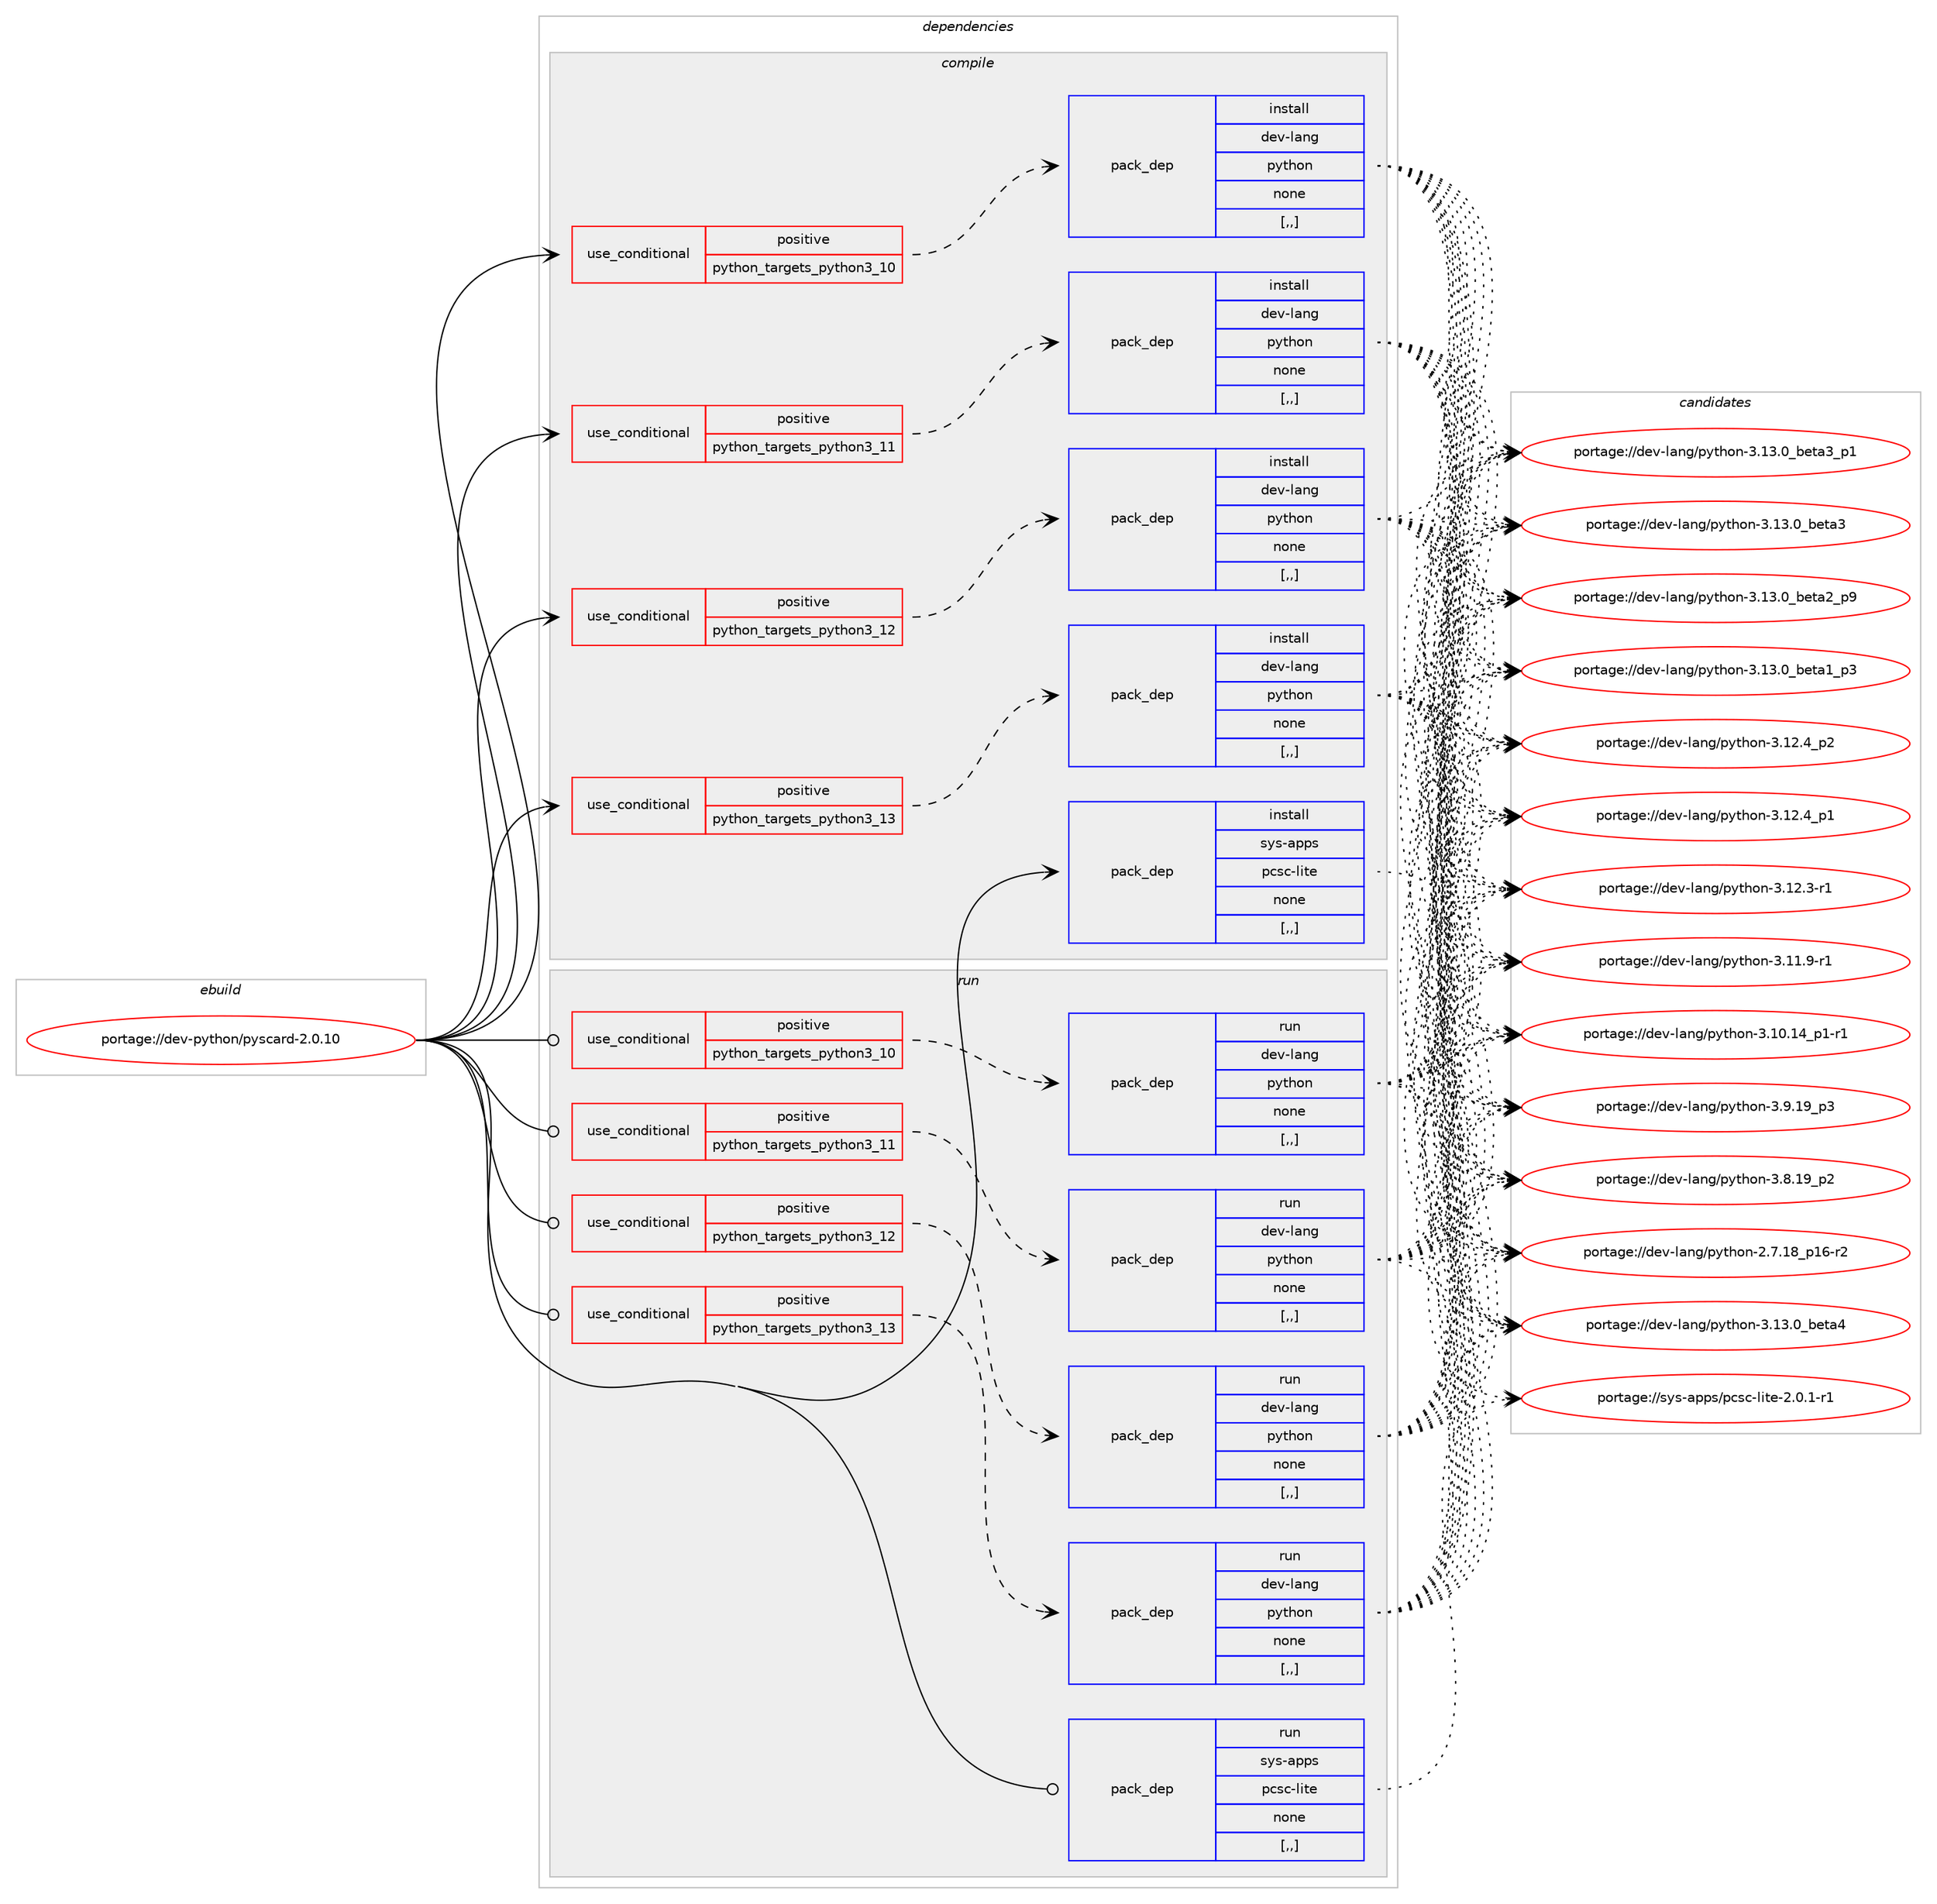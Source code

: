 digraph prolog {

# *************
# Graph options
# *************

newrank=true;
concentrate=true;
compound=true;
graph [rankdir=LR,fontname=Helvetica,fontsize=10,ranksep=1.5];#, ranksep=2.5, nodesep=0.2];
edge  [arrowhead=vee];
node  [fontname=Helvetica,fontsize=10];

# **********
# The ebuild
# **********

subgraph cluster_leftcol {
color=gray;
label=<<i>ebuild</i>>;
id [label="portage://dev-python/pyscard-2.0.10", color=red, width=4, href="../dev-python/pyscard-2.0.10.svg"];
}

# ****************
# The dependencies
# ****************

subgraph cluster_midcol {
color=gray;
label=<<i>dependencies</i>>;
subgraph cluster_compile {
fillcolor="#eeeeee";
style=filled;
label=<<i>compile</i>>;
subgraph cond37589 {
dependency158373 [label=<<TABLE BORDER="0" CELLBORDER="1" CELLSPACING="0" CELLPADDING="4"><TR><TD ROWSPAN="3" CELLPADDING="10">use_conditional</TD></TR><TR><TD>positive</TD></TR><TR><TD>python_targets_python3_10</TD></TR></TABLE>>, shape=none, color=red];
subgraph pack119520 {
dependency158374 [label=<<TABLE BORDER="0" CELLBORDER="1" CELLSPACING="0" CELLPADDING="4" WIDTH="220"><TR><TD ROWSPAN="6" CELLPADDING="30">pack_dep</TD></TR><TR><TD WIDTH="110">install</TD></TR><TR><TD>dev-lang</TD></TR><TR><TD>python</TD></TR><TR><TD>none</TD></TR><TR><TD>[,,]</TD></TR></TABLE>>, shape=none, color=blue];
}
dependency158373:e -> dependency158374:w [weight=20,style="dashed",arrowhead="vee"];
}
id:e -> dependency158373:w [weight=20,style="solid",arrowhead="vee"];
subgraph cond37590 {
dependency158375 [label=<<TABLE BORDER="0" CELLBORDER="1" CELLSPACING="0" CELLPADDING="4"><TR><TD ROWSPAN="3" CELLPADDING="10">use_conditional</TD></TR><TR><TD>positive</TD></TR><TR><TD>python_targets_python3_11</TD></TR></TABLE>>, shape=none, color=red];
subgraph pack119521 {
dependency158376 [label=<<TABLE BORDER="0" CELLBORDER="1" CELLSPACING="0" CELLPADDING="4" WIDTH="220"><TR><TD ROWSPAN="6" CELLPADDING="30">pack_dep</TD></TR><TR><TD WIDTH="110">install</TD></TR><TR><TD>dev-lang</TD></TR><TR><TD>python</TD></TR><TR><TD>none</TD></TR><TR><TD>[,,]</TD></TR></TABLE>>, shape=none, color=blue];
}
dependency158375:e -> dependency158376:w [weight=20,style="dashed",arrowhead="vee"];
}
id:e -> dependency158375:w [weight=20,style="solid",arrowhead="vee"];
subgraph cond37591 {
dependency158377 [label=<<TABLE BORDER="0" CELLBORDER="1" CELLSPACING="0" CELLPADDING="4"><TR><TD ROWSPAN="3" CELLPADDING="10">use_conditional</TD></TR><TR><TD>positive</TD></TR><TR><TD>python_targets_python3_12</TD></TR></TABLE>>, shape=none, color=red];
subgraph pack119522 {
dependency158378 [label=<<TABLE BORDER="0" CELLBORDER="1" CELLSPACING="0" CELLPADDING="4" WIDTH="220"><TR><TD ROWSPAN="6" CELLPADDING="30">pack_dep</TD></TR><TR><TD WIDTH="110">install</TD></TR><TR><TD>dev-lang</TD></TR><TR><TD>python</TD></TR><TR><TD>none</TD></TR><TR><TD>[,,]</TD></TR></TABLE>>, shape=none, color=blue];
}
dependency158377:e -> dependency158378:w [weight=20,style="dashed",arrowhead="vee"];
}
id:e -> dependency158377:w [weight=20,style="solid",arrowhead="vee"];
subgraph cond37592 {
dependency158379 [label=<<TABLE BORDER="0" CELLBORDER="1" CELLSPACING="0" CELLPADDING="4"><TR><TD ROWSPAN="3" CELLPADDING="10">use_conditional</TD></TR><TR><TD>positive</TD></TR><TR><TD>python_targets_python3_13</TD></TR></TABLE>>, shape=none, color=red];
subgraph pack119523 {
dependency158380 [label=<<TABLE BORDER="0" CELLBORDER="1" CELLSPACING="0" CELLPADDING="4" WIDTH="220"><TR><TD ROWSPAN="6" CELLPADDING="30">pack_dep</TD></TR><TR><TD WIDTH="110">install</TD></TR><TR><TD>dev-lang</TD></TR><TR><TD>python</TD></TR><TR><TD>none</TD></TR><TR><TD>[,,]</TD></TR></TABLE>>, shape=none, color=blue];
}
dependency158379:e -> dependency158380:w [weight=20,style="dashed",arrowhead="vee"];
}
id:e -> dependency158379:w [weight=20,style="solid",arrowhead="vee"];
subgraph pack119524 {
dependency158381 [label=<<TABLE BORDER="0" CELLBORDER="1" CELLSPACING="0" CELLPADDING="4" WIDTH="220"><TR><TD ROWSPAN="6" CELLPADDING="30">pack_dep</TD></TR><TR><TD WIDTH="110">install</TD></TR><TR><TD>sys-apps</TD></TR><TR><TD>pcsc-lite</TD></TR><TR><TD>none</TD></TR><TR><TD>[,,]</TD></TR></TABLE>>, shape=none, color=blue];
}
id:e -> dependency158381:w [weight=20,style="solid",arrowhead="vee"];
}
subgraph cluster_compileandrun {
fillcolor="#eeeeee";
style=filled;
label=<<i>compile and run</i>>;
}
subgraph cluster_run {
fillcolor="#eeeeee";
style=filled;
label=<<i>run</i>>;
subgraph cond37593 {
dependency158382 [label=<<TABLE BORDER="0" CELLBORDER="1" CELLSPACING="0" CELLPADDING="4"><TR><TD ROWSPAN="3" CELLPADDING="10">use_conditional</TD></TR><TR><TD>positive</TD></TR><TR><TD>python_targets_python3_10</TD></TR></TABLE>>, shape=none, color=red];
subgraph pack119525 {
dependency158383 [label=<<TABLE BORDER="0" CELLBORDER="1" CELLSPACING="0" CELLPADDING="4" WIDTH="220"><TR><TD ROWSPAN="6" CELLPADDING="30">pack_dep</TD></TR><TR><TD WIDTH="110">run</TD></TR><TR><TD>dev-lang</TD></TR><TR><TD>python</TD></TR><TR><TD>none</TD></TR><TR><TD>[,,]</TD></TR></TABLE>>, shape=none, color=blue];
}
dependency158382:e -> dependency158383:w [weight=20,style="dashed",arrowhead="vee"];
}
id:e -> dependency158382:w [weight=20,style="solid",arrowhead="odot"];
subgraph cond37594 {
dependency158384 [label=<<TABLE BORDER="0" CELLBORDER="1" CELLSPACING="0" CELLPADDING="4"><TR><TD ROWSPAN="3" CELLPADDING="10">use_conditional</TD></TR><TR><TD>positive</TD></TR><TR><TD>python_targets_python3_11</TD></TR></TABLE>>, shape=none, color=red];
subgraph pack119526 {
dependency158385 [label=<<TABLE BORDER="0" CELLBORDER="1" CELLSPACING="0" CELLPADDING="4" WIDTH="220"><TR><TD ROWSPAN="6" CELLPADDING="30">pack_dep</TD></TR><TR><TD WIDTH="110">run</TD></TR><TR><TD>dev-lang</TD></TR><TR><TD>python</TD></TR><TR><TD>none</TD></TR><TR><TD>[,,]</TD></TR></TABLE>>, shape=none, color=blue];
}
dependency158384:e -> dependency158385:w [weight=20,style="dashed",arrowhead="vee"];
}
id:e -> dependency158384:w [weight=20,style="solid",arrowhead="odot"];
subgraph cond37595 {
dependency158386 [label=<<TABLE BORDER="0" CELLBORDER="1" CELLSPACING="0" CELLPADDING="4"><TR><TD ROWSPAN="3" CELLPADDING="10">use_conditional</TD></TR><TR><TD>positive</TD></TR><TR><TD>python_targets_python3_12</TD></TR></TABLE>>, shape=none, color=red];
subgraph pack119527 {
dependency158387 [label=<<TABLE BORDER="0" CELLBORDER="1" CELLSPACING="0" CELLPADDING="4" WIDTH="220"><TR><TD ROWSPAN="6" CELLPADDING="30">pack_dep</TD></TR><TR><TD WIDTH="110">run</TD></TR><TR><TD>dev-lang</TD></TR><TR><TD>python</TD></TR><TR><TD>none</TD></TR><TR><TD>[,,]</TD></TR></TABLE>>, shape=none, color=blue];
}
dependency158386:e -> dependency158387:w [weight=20,style="dashed",arrowhead="vee"];
}
id:e -> dependency158386:w [weight=20,style="solid",arrowhead="odot"];
subgraph cond37596 {
dependency158388 [label=<<TABLE BORDER="0" CELLBORDER="1" CELLSPACING="0" CELLPADDING="4"><TR><TD ROWSPAN="3" CELLPADDING="10">use_conditional</TD></TR><TR><TD>positive</TD></TR><TR><TD>python_targets_python3_13</TD></TR></TABLE>>, shape=none, color=red];
subgraph pack119528 {
dependency158389 [label=<<TABLE BORDER="0" CELLBORDER="1" CELLSPACING="0" CELLPADDING="4" WIDTH="220"><TR><TD ROWSPAN="6" CELLPADDING="30">pack_dep</TD></TR><TR><TD WIDTH="110">run</TD></TR><TR><TD>dev-lang</TD></TR><TR><TD>python</TD></TR><TR><TD>none</TD></TR><TR><TD>[,,]</TD></TR></TABLE>>, shape=none, color=blue];
}
dependency158388:e -> dependency158389:w [weight=20,style="dashed",arrowhead="vee"];
}
id:e -> dependency158388:w [weight=20,style="solid",arrowhead="odot"];
subgraph pack119529 {
dependency158390 [label=<<TABLE BORDER="0" CELLBORDER="1" CELLSPACING="0" CELLPADDING="4" WIDTH="220"><TR><TD ROWSPAN="6" CELLPADDING="30">pack_dep</TD></TR><TR><TD WIDTH="110">run</TD></TR><TR><TD>sys-apps</TD></TR><TR><TD>pcsc-lite</TD></TR><TR><TD>none</TD></TR><TR><TD>[,,]</TD></TR></TABLE>>, shape=none, color=blue];
}
id:e -> dependency158390:w [weight=20,style="solid",arrowhead="odot"];
}
}

# **************
# The candidates
# **************

subgraph cluster_choices {
rank=same;
color=gray;
label=<<i>candidates</i>>;

subgraph choice119520 {
color=black;
nodesep=1;
choice1001011184510897110103471121211161041111104551464951464895981011169752 [label="portage://dev-lang/python-3.13.0_beta4", color=red, width=4,href="../dev-lang/python-3.13.0_beta4.svg"];
choice10010111845108971101034711212111610411111045514649514648959810111697519511249 [label="portage://dev-lang/python-3.13.0_beta3_p1", color=red, width=4,href="../dev-lang/python-3.13.0_beta3_p1.svg"];
choice1001011184510897110103471121211161041111104551464951464895981011169751 [label="portage://dev-lang/python-3.13.0_beta3", color=red, width=4,href="../dev-lang/python-3.13.0_beta3.svg"];
choice10010111845108971101034711212111610411111045514649514648959810111697509511257 [label="portage://dev-lang/python-3.13.0_beta2_p9", color=red, width=4,href="../dev-lang/python-3.13.0_beta2_p9.svg"];
choice10010111845108971101034711212111610411111045514649514648959810111697499511251 [label="portage://dev-lang/python-3.13.0_beta1_p3", color=red, width=4,href="../dev-lang/python-3.13.0_beta1_p3.svg"];
choice100101118451089711010347112121116104111110455146495046529511250 [label="portage://dev-lang/python-3.12.4_p2", color=red, width=4,href="../dev-lang/python-3.12.4_p2.svg"];
choice100101118451089711010347112121116104111110455146495046529511249 [label="portage://dev-lang/python-3.12.4_p1", color=red, width=4,href="../dev-lang/python-3.12.4_p1.svg"];
choice100101118451089711010347112121116104111110455146495046514511449 [label="portage://dev-lang/python-3.12.3-r1", color=red, width=4,href="../dev-lang/python-3.12.3-r1.svg"];
choice100101118451089711010347112121116104111110455146494946574511449 [label="portage://dev-lang/python-3.11.9-r1", color=red, width=4,href="../dev-lang/python-3.11.9-r1.svg"];
choice100101118451089711010347112121116104111110455146494846495295112494511449 [label="portage://dev-lang/python-3.10.14_p1-r1", color=red, width=4,href="../dev-lang/python-3.10.14_p1-r1.svg"];
choice100101118451089711010347112121116104111110455146574649579511251 [label="portage://dev-lang/python-3.9.19_p3", color=red, width=4,href="../dev-lang/python-3.9.19_p3.svg"];
choice100101118451089711010347112121116104111110455146564649579511250 [label="portage://dev-lang/python-3.8.19_p2", color=red, width=4,href="../dev-lang/python-3.8.19_p2.svg"];
choice100101118451089711010347112121116104111110455046554649569511249544511450 [label="portage://dev-lang/python-2.7.18_p16-r2", color=red, width=4,href="../dev-lang/python-2.7.18_p16-r2.svg"];
dependency158374:e -> choice1001011184510897110103471121211161041111104551464951464895981011169752:w [style=dotted,weight="100"];
dependency158374:e -> choice10010111845108971101034711212111610411111045514649514648959810111697519511249:w [style=dotted,weight="100"];
dependency158374:e -> choice1001011184510897110103471121211161041111104551464951464895981011169751:w [style=dotted,weight="100"];
dependency158374:e -> choice10010111845108971101034711212111610411111045514649514648959810111697509511257:w [style=dotted,weight="100"];
dependency158374:e -> choice10010111845108971101034711212111610411111045514649514648959810111697499511251:w [style=dotted,weight="100"];
dependency158374:e -> choice100101118451089711010347112121116104111110455146495046529511250:w [style=dotted,weight="100"];
dependency158374:e -> choice100101118451089711010347112121116104111110455146495046529511249:w [style=dotted,weight="100"];
dependency158374:e -> choice100101118451089711010347112121116104111110455146495046514511449:w [style=dotted,weight="100"];
dependency158374:e -> choice100101118451089711010347112121116104111110455146494946574511449:w [style=dotted,weight="100"];
dependency158374:e -> choice100101118451089711010347112121116104111110455146494846495295112494511449:w [style=dotted,weight="100"];
dependency158374:e -> choice100101118451089711010347112121116104111110455146574649579511251:w [style=dotted,weight="100"];
dependency158374:e -> choice100101118451089711010347112121116104111110455146564649579511250:w [style=dotted,weight="100"];
dependency158374:e -> choice100101118451089711010347112121116104111110455046554649569511249544511450:w [style=dotted,weight="100"];
}
subgraph choice119521 {
color=black;
nodesep=1;
choice1001011184510897110103471121211161041111104551464951464895981011169752 [label="portage://dev-lang/python-3.13.0_beta4", color=red, width=4,href="../dev-lang/python-3.13.0_beta4.svg"];
choice10010111845108971101034711212111610411111045514649514648959810111697519511249 [label="portage://dev-lang/python-3.13.0_beta3_p1", color=red, width=4,href="../dev-lang/python-3.13.0_beta3_p1.svg"];
choice1001011184510897110103471121211161041111104551464951464895981011169751 [label="portage://dev-lang/python-3.13.0_beta3", color=red, width=4,href="../dev-lang/python-3.13.0_beta3.svg"];
choice10010111845108971101034711212111610411111045514649514648959810111697509511257 [label="portage://dev-lang/python-3.13.0_beta2_p9", color=red, width=4,href="../dev-lang/python-3.13.0_beta2_p9.svg"];
choice10010111845108971101034711212111610411111045514649514648959810111697499511251 [label="portage://dev-lang/python-3.13.0_beta1_p3", color=red, width=4,href="../dev-lang/python-3.13.0_beta1_p3.svg"];
choice100101118451089711010347112121116104111110455146495046529511250 [label="portage://dev-lang/python-3.12.4_p2", color=red, width=4,href="../dev-lang/python-3.12.4_p2.svg"];
choice100101118451089711010347112121116104111110455146495046529511249 [label="portage://dev-lang/python-3.12.4_p1", color=red, width=4,href="../dev-lang/python-3.12.4_p1.svg"];
choice100101118451089711010347112121116104111110455146495046514511449 [label="portage://dev-lang/python-3.12.3-r1", color=red, width=4,href="../dev-lang/python-3.12.3-r1.svg"];
choice100101118451089711010347112121116104111110455146494946574511449 [label="portage://dev-lang/python-3.11.9-r1", color=red, width=4,href="../dev-lang/python-3.11.9-r1.svg"];
choice100101118451089711010347112121116104111110455146494846495295112494511449 [label="portage://dev-lang/python-3.10.14_p1-r1", color=red, width=4,href="../dev-lang/python-3.10.14_p1-r1.svg"];
choice100101118451089711010347112121116104111110455146574649579511251 [label="portage://dev-lang/python-3.9.19_p3", color=red, width=4,href="../dev-lang/python-3.9.19_p3.svg"];
choice100101118451089711010347112121116104111110455146564649579511250 [label="portage://dev-lang/python-3.8.19_p2", color=red, width=4,href="../dev-lang/python-3.8.19_p2.svg"];
choice100101118451089711010347112121116104111110455046554649569511249544511450 [label="portage://dev-lang/python-2.7.18_p16-r2", color=red, width=4,href="../dev-lang/python-2.7.18_p16-r2.svg"];
dependency158376:e -> choice1001011184510897110103471121211161041111104551464951464895981011169752:w [style=dotted,weight="100"];
dependency158376:e -> choice10010111845108971101034711212111610411111045514649514648959810111697519511249:w [style=dotted,weight="100"];
dependency158376:e -> choice1001011184510897110103471121211161041111104551464951464895981011169751:w [style=dotted,weight="100"];
dependency158376:e -> choice10010111845108971101034711212111610411111045514649514648959810111697509511257:w [style=dotted,weight="100"];
dependency158376:e -> choice10010111845108971101034711212111610411111045514649514648959810111697499511251:w [style=dotted,weight="100"];
dependency158376:e -> choice100101118451089711010347112121116104111110455146495046529511250:w [style=dotted,weight="100"];
dependency158376:e -> choice100101118451089711010347112121116104111110455146495046529511249:w [style=dotted,weight="100"];
dependency158376:e -> choice100101118451089711010347112121116104111110455146495046514511449:w [style=dotted,weight="100"];
dependency158376:e -> choice100101118451089711010347112121116104111110455146494946574511449:w [style=dotted,weight="100"];
dependency158376:e -> choice100101118451089711010347112121116104111110455146494846495295112494511449:w [style=dotted,weight="100"];
dependency158376:e -> choice100101118451089711010347112121116104111110455146574649579511251:w [style=dotted,weight="100"];
dependency158376:e -> choice100101118451089711010347112121116104111110455146564649579511250:w [style=dotted,weight="100"];
dependency158376:e -> choice100101118451089711010347112121116104111110455046554649569511249544511450:w [style=dotted,weight="100"];
}
subgraph choice119522 {
color=black;
nodesep=1;
choice1001011184510897110103471121211161041111104551464951464895981011169752 [label="portage://dev-lang/python-3.13.0_beta4", color=red, width=4,href="../dev-lang/python-3.13.0_beta4.svg"];
choice10010111845108971101034711212111610411111045514649514648959810111697519511249 [label="portage://dev-lang/python-3.13.0_beta3_p1", color=red, width=4,href="../dev-lang/python-3.13.0_beta3_p1.svg"];
choice1001011184510897110103471121211161041111104551464951464895981011169751 [label="portage://dev-lang/python-3.13.0_beta3", color=red, width=4,href="../dev-lang/python-3.13.0_beta3.svg"];
choice10010111845108971101034711212111610411111045514649514648959810111697509511257 [label="portage://dev-lang/python-3.13.0_beta2_p9", color=red, width=4,href="../dev-lang/python-3.13.0_beta2_p9.svg"];
choice10010111845108971101034711212111610411111045514649514648959810111697499511251 [label="portage://dev-lang/python-3.13.0_beta1_p3", color=red, width=4,href="../dev-lang/python-3.13.0_beta1_p3.svg"];
choice100101118451089711010347112121116104111110455146495046529511250 [label="portage://dev-lang/python-3.12.4_p2", color=red, width=4,href="../dev-lang/python-3.12.4_p2.svg"];
choice100101118451089711010347112121116104111110455146495046529511249 [label="portage://dev-lang/python-3.12.4_p1", color=red, width=4,href="../dev-lang/python-3.12.4_p1.svg"];
choice100101118451089711010347112121116104111110455146495046514511449 [label="portage://dev-lang/python-3.12.3-r1", color=red, width=4,href="../dev-lang/python-3.12.3-r1.svg"];
choice100101118451089711010347112121116104111110455146494946574511449 [label="portage://dev-lang/python-3.11.9-r1", color=red, width=4,href="../dev-lang/python-3.11.9-r1.svg"];
choice100101118451089711010347112121116104111110455146494846495295112494511449 [label="portage://dev-lang/python-3.10.14_p1-r1", color=red, width=4,href="../dev-lang/python-3.10.14_p1-r1.svg"];
choice100101118451089711010347112121116104111110455146574649579511251 [label="portage://dev-lang/python-3.9.19_p3", color=red, width=4,href="../dev-lang/python-3.9.19_p3.svg"];
choice100101118451089711010347112121116104111110455146564649579511250 [label="portage://dev-lang/python-3.8.19_p2", color=red, width=4,href="../dev-lang/python-3.8.19_p2.svg"];
choice100101118451089711010347112121116104111110455046554649569511249544511450 [label="portage://dev-lang/python-2.7.18_p16-r2", color=red, width=4,href="../dev-lang/python-2.7.18_p16-r2.svg"];
dependency158378:e -> choice1001011184510897110103471121211161041111104551464951464895981011169752:w [style=dotted,weight="100"];
dependency158378:e -> choice10010111845108971101034711212111610411111045514649514648959810111697519511249:w [style=dotted,weight="100"];
dependency158378:e -> choice1001011184510897110103471121211161041111104551464951464895981011169751:w [style=dotted,weight="100"];
dependency158378:e -> choice10010111845108971101034711212111610411111045514649514648959810111697509511257:w [style=dotted,weight="100"];
dependency158378:e -> choice10010111845108971101034711212111610411111045514649514648959810111697499511251:w [style=dotted,weight="100"];
dependency158378:e -> choice100101118451089711010347112121116104111110455146495046529511250:w [style=dotted,weight="100"];
dependency158378:e -> choice100101118451089711010347112121116104111110455146495046529511249:w [style=dotted,weight="100"];
dependency158378:e -> choice100101118451089711010347112121116104111110455146495046514511449:w [style=dotted,weight="100"];
dependency158378:e -> choice100101118451089711010347112121116104111110455146494946574511449:w [style=dotted,weight="100"];
dependency158378:e -> choice100101118451089711010347112121116104111110455146494846495295112494511449:w [style=dotted,weight="100"];
dependency158378:e -> choice100101118451089711010347112121116104111110455146574649579511251:w [style=dotted,weight="100"];
dependency158378:e -> choice100101118451089711010347112121116104111110455146564649579511250:w [style=dotted,weight="100"];
dependency158378:e -> choice100101118451089711010347112121116104111110455046554649569511249544511450:w [style=dotted,weight="100"];
}
subgraph choice119523 {
color=black;
nodesep=1;
choice1001011184510897110103471121211161041111104551464951464895981011169752 [label="portage://dev-lang/python-3.13.0_beta4", color=red, width=4,href="../dev-lang/python-3.13.0_beta4.svg"];
choice10010111845108971101034711212111610411111045514649514648959810111697519511249 [label="portage://dev-lang/python-3.13.0_beta3_p1", color=red, width=4,href="../dev-lang/python-3.13.0_beta3_p1.svg"];
choice1001011184510897110103471121211161041111104551464951464895981011169751 [label="portage://dev-lang/python-3.13.0_beta3", color=red, width=4,href="../dev-lang/python-3.13.0_beta3.svg"];
choice10010111845108971101034711212111610411111045514649514648959810111697509511257 [label="portage://dev-lang/python-3.13.0_beta2_p9", color=red, width=4,href="../dev-lang/python-3.13.0_beta2_p9.svg"];
choice10010111845108971101034711212111610411111045514649514648959810111697499511251 [label="portage://dev-lang/python-3.13.0_beta1_p3", color=red, width=4,href="../dev-lang/python-3.13.0_beta1_p3.svg"];
choice100101118451089711010347112121116104111110455146495046529511250 [label="portage://dev-lang/python-3.12.4_p2", color=red, width=4,href="../dev-lang/python-3.12.4_p2.svg"];
choice100101118451089711010347112121116104111110455146495046529511249 [label="portage://dev-lang/python-3.12.4_p1", color=red, width=4,href="../dev-lang/python-3.12.4_p1.svg"];
choice100101118451089711010347112121116104111110455146495046514511449 [label="portage://dev-lang/python-3.12.3-r1", color=red, width=4,href="../dev-lang/python-3.12.3-r1.svg"];
choice100101118451089711010347112121116104111110455146494946574511449 [label="portage://dev-lang/python-3.11.9-r1", color=red, width=4,href="../dev-lang/python-3.11.9-r1.svg"];
choice100101118451089711010347112121116104111110455146494846495295112494511449 [label="portage://dev-lang/python-3.10.14_p1-r1", color=red, width=4,href="../dev-lang/python-3.10.14_p1-r1.svg"];
choice100101118451089711010347112121116104111110455146574649579511251 [label="portage://dev-lang/python-3.9.19_p3", color=red, width=4,href="../dev-lang/python-3.9.19_p3.svg"];
choice100101118451089711010347112121116104111110455146564649579511250 [label="portage://dev-lang/python-3.8.19_p2", color=red, width=4,href="../dev-lang/python-3.8.19_p2.svg"];
choice100101118451089711010347112121116104111110455046554649569511249544511450 [label="portage://dev-lang/python-2.7.18_p16-r2", color=red, width=4,href="../dev-lang/python-2.7.18_p16-r2.svg"];
dependency158380:e -> choice1001011184510897110103471121211161041111104551464951464895981011169752:w [style=dotted,weight="100"];
dependency158380:e -> choice10010111845108971101034711212111610411111045514649514648959810111697519511249:w [style=dotted,weight="100"];
dependency158380:e -> choice1001011184510897110103471121211161041111104551464951464895981011169751:w [style=dotted,weight="100"];
dependency158380:e -> choice10010111845108971101034711212111610411111045514649514648959810111697509511257:w [style=dotted,weight="100"];
dependency158380:e -> choice10010111845108971101034711212111610411111045514649514648959810111697499511251:w [style=dotted,weight="100"];
dependency158380:e -> choice100101118451089711010347112121116104111110455146495046529511250:w [style=dotted,weight="100"];
dependency158380:e -> choice100101118451089711010347112121116104111110455146495046529511249:w [style=dotted,weight="100"];
dependency158380:e -> choice100101118451089711010347112121116104111110455146495046514511449:w [style=dotted,weight="100"];
dependency158380:e -> choice100101118451089711010347112121116104111110455146494946574511449:w [style=dotted,weight="100"];
dependency158380:e -> choice100101118451089711010347112121116104111110455146494846495295112494511449:w [style=dotted,weight="100"];
dependency158380:e -> choice100101118451089711010347112121116104111110455146574649579511251:w [style=dotted,weight="100"];
dependency158380:e -> choice100101118451089711010347112121116104111110455146564649579511250:w [style=dotted,weight="100"];
dependency158380:e -> choice100101118451089711010347112121116104111110455046554649569511249544511450:w [style=dotted,weight="100"];
}
subgraph choice119524 {
color=black;
nodesep=1;
choice1151211154597112112115471129911599451081051161014550464846494511449 [label="portage://sys-apps/pcsc-lite-2.0.1-r1", color=red, width=4,href="../sys-apps/pcsc-lite-2.0.1-r1.svg"];
dependency158381:e -> choice1151211154597112112115471129911599451081051161014550464846494511449:w [style=dotted,weight="100"];
}
subgraph choice119525 {
color=black;
nodesep=1;
choice1001011184510897110103471121211161041111104551464951464895981011169752 [label="portage://dev-lang/python-3.13.0_beta4", color=red, width=4,href="../dev-lang/python-3.13.0_beta4.svg"];
choice10010111845108971101034711212111610411111045514649514648959810111697519511249 [label="portage://dev-lang/python-3.13.0_beta3_p1", color=red, width=4,href="../dev-lang/python-3.13.0_beta3_p1.svg"];
choice1001011184510897110103471121211161041111104551464951464895981011169751 [label="portage://dev-lang/python-3.13.0_beta3", color=red, width=4,href="../dev-lang/python-3.13.0_beta3.svg"];
choice10010111845108971101034711212111610411111045514649514648959810111697509511257 [label="portage://dev-lang/python-3.13.0_beta2_p9", color=red, width=4,href="../dev-lang/python-3.13.0_beta2_p9.svg"];
choice10010111845108971101034711212111610411111045514649514648959810111697499511251 [label="portage://dev-lang/python-3.13.0_beta1_p3", color=red, width=4,href="../dev-lang/python-3.13.0_beta1_p3.svg"];
choice100101118451089711010347112121116104111110455146495046529511250 [label="portage://dev-lang/python-3.12.4_p2", color=red, width=4,href="../dev-lang/python-3.12.4_p2.svg"];
choice100101118451089711010347112121116104111110455146495046529511249 [label="portage://dev-lang/python-3.12.4_p1", color=red, width=4,href="../dev-lang/python-3.12.4_p1.svg"];
choice100101118451089711010347112121116104111110455146495046514511449 [label="portage://dev-lang/python-3.12.3-r1", color=red, width=4,href="../dev-lang/python-3.12.3-r1.svg"];
choice100101118451089711010347112121116104111110455146494946574511449 [label="portage://dev-lang/python-3.11.9-r1", color=red, width=4,href="../dev-lang/python-3.11.9-r1.svg"];
choice100101118451089711010347112121116104111110455146494846495295112494511449 [label="portage://dev-lang/python-3.10.14_p1-r1", color=red, width=4,href="../dev-lang/python-3.10.14_p1-r1.svg"];
choice100101118451089711010347112121116104111110455146574649579511251 [label="portage://dev-lang/python-3.9.19_p3", color=red, width=4,href="../dev-lang/python-3.9.19_p3.svg"];
choice100101118451089711010347112121116104111110455146564649579511250 [label="portage://dev-lang/python-3.8.19_p2", color=red, width=4,href="../dev-lang/python-3.8.19_p2.svg"];
choice100101118451089711010347112121116104111110455046554649569511249544511450 [label="portage://dev-lang/python-2.7.18_p16-r2", color=red, width=4,href="../dev-lang/python-2.7.18_p16-r2.svg"];
dependency158383:e -> choice1001011184510897110103471121211161041111104551464951464895981011169752:w [style=dotted,weight="100"];
dependency158383:e -> choice10010111845108971101034711212111610411111045514649514648959810111697519511249:w [style=dotted,weight="100"];
dependency158383:e -> choice1001011184510897110103471121211161041111104551464951464895981011169751:w [style=dotted,weight="100"];
dependency158383:e -> choice10010111845108971101034711212111610411111045514649514648959810111697509511257:w [style=dotted,weight="100"];
dependency158383:e -> choice10010111845108971101034711212111610411111045514649514648959810111697499511251:w [style=dotted,weight="100"];
dependency158383:e -> choice100101118451089711010347112121116104111110455146495046529511250:w [style=dotted,weight="100"];
dependency158383:e -> choice100101118451089711010347112121116104111110455146495046529511249:w [style=dotted,weight="100"];
dependency158383:e -> choice100101118451089711010347112121116104111110455146495046514511449:w [style=dotted,weight="100"];
dependency158383:e -> choice100101118451089711010347112121116104111110455146494946574511449:w [style=dotted,weight="100"];
dependency158383:e -> choice100101118451089711010347112121116104111110455146494846495295112494511449:w [style=dotted,weight="100"];
dependency158383:e -> choice100101118451089711010347112121116104111110455146574649579511251:w [style=dotted,weight="100"];
dependency158383:e -> choice100101118451089711010347112121116104111110455146564649579511250:w [style=dotted,weight="100"];
dependency158383:e -> choice100101118451089711010347112121116104111110455046554649569511249544511450:w [style=dotted,weight="100"];
}
subgraph choice119526 {
color=black;
nodesep=1;
choice1001011184510897110103471121211161041111104551464951464895981011169752 [label="portage://dev-lang/python-3.13.0_beta4", color=red, width=4,href="../dev-lang/python-3.13.0_beta4.svg"];
choice10010111845108971101034711212111610411111045514649514648959810111697519511249 [label="portage://dev-lang/python-3.13.0_beta3_p1", color=red, width=4,href="../dev-lang/python-3.13.0_beta3_p1.svg"];
choice1001011184510897110103471121211161041111104551464951464895981011169751 [label="portage://dev-lang/python-3.13.0_beta3", color=red, width=4,href="../dev-lang/python-3.13.0_beta3.svg"];
choice10010111845108971101034711212111610411111045514649514648959810111697509511257 [label="portage://dev-lang/python-3.13.0_beta2_p9", color=red, width=4,href="../dev-lang/python-3.13.0_beta2_p9.svg"];
choice10010111845108971101034711212111610411111045514649514648959810111697499511251 [label="portage://dev-lang/python-3.13.0_beta1_p3", color=red, width=4,href="../dev-lang/python-3.13.0_beta1_p3.svg"];
choice100101118451089711010347112121116104111110455146495046529511250 [label="portage://dev-lang/python-3.12.4_p2", color=red, width=4,href="../dev-lang/python-3.12.4_p2.svg"];
choice100101118451089711010347112121116104111110455146495046529511249 [label="portage://dev-lang/python-3.12.4_p1", color=red, width=4,href="../dev-lang/python-3.12.4_p1.svg"];
choice100101118451089711010347112121116104111110455146495046514511449 [label="portage://dev-lang/python-3.12.3-r1", color=red, width=4,href="../dev-lang/python-3.12.3-r1.svg"];
choice100101118451089711010347112121116104111110455146494946574511449 [label="portage://dev-lang/python-3.11.9-r1", color=red, width=4,href="../dev-lang/python-3.11.9-r1.svg"];
choice100101118451089711010347112121116104111110455146494846495295112494511449 [label="portage://dev-lang/python-3.10.14_p1-r1", color=red, width=4,href="../dev-lang/python-3.10.14_p1-r1.svg"];
choice100101118451089711010347112121116104111110455146574649579511251 [label="portage://dev-lang/python-3.9.19_p3", color=red, width=4,href="../dev-lang/python-3.9.19_p3.svg"];
choice100101118451089711010347112121116104111110455146564649579511250 [label="portage://dev-lang/python-3.8.19_p2", color=red, width=4,href="../dev-lang/python-3.8.19_p2.svg"];
choice100101118451089711010347112121116104111110455046554649569511249544511450 [label="portage://dev-lang/python-2.7.18_p16-r2", color=red, width=4,href="../dev-lang/python-2.7.18_p16-r2.svg"];
dependency158385:e -> choice1001011184510897110103471121211161041111104551464951464895981011169752:w [style=dotted,weight="100"];
dependency158385:e -> choice10010111845108971101034711212111610411111045514649514648959810111697519511249:w [style=dotted,weight="100"];
dependency158385:e -> choice1001011184510897110103471121211161041111104551464951464895981011169751:w [style=dotted,weight="100"];
dependency158385:e -> choice10010111845108971101034711212111610411111045514649514648959810111697509511257:w [style=dotted,weight="100"];
dependency158385:e -> choice10010111845108971101034711212111610411111045514649514648959810111697499511251:w [style=dotted,weight="100"];
dependency158385:e -> choice100101118451089711010347112121116104111110455146495046529511250:w [style=dotted,weight="100"];
dependency158385:e -> choice100101118451089711010347112121116104111110455146495046529511249:w [style=dotted,weight="100"];
dependency158385:e -> choice100101118451089711010347112121116104111110455146495046514511449:w [style=dotted,weight="100"];
dependency158385:e -> choice100101118451089711010347112121116104111110455146494946574511449:w [style=dotted,weight="100"];
dependency158385:e -> choice100101118451089711010347112121116104111110455146494846495295112494511449:w [style=dotted,weight="100"];
dependency158385:e -> choice100101118451089711010347112121116104111110455146574649579511251:w [style=dotted,weight="100"];
dependency158385:e -> choice100101118451089711010347112121116104111110455146564649579511250:w [style=dotted,weight="100"];
dependency158385:e -> choice100101118451089711010347112121116104111110455046554649569511249544511450:w [style=dotted,weight="100"];
}
subgraph choice119527 {
color=black;
nodesep=1;
choice1001011184510897110103471121211161041111104551464951464895981011169752 [label="portage://dev-lang/python-3.13.0_beta4", color=red, width=4,href="../dev-lang/python-3.13.0_beta4.svg"];
choice10010111845108971101034711212111610411111045514649514648959810111697519511249 [label="portage://dev-lang/python-3.13.0_beta3_p1", color=red, width=4,href="../dev-lang/python-3.13.0_beta3_p1.svg"];
choice1001011184510897110103471121211161041111104551464951464895981011169751 [label="portage://dev-lang/python-3.13.0_beta3", color=red, width=4,href="../dev-lang/python-3.13.0_beta3.svg"];
choice10010111845108971101034711212111610411111045514649514648959810111697509511257 [label="portage://dev-lang/python-3.13.0_beta2_p9", color=red, width=4,href="../dev-lang/python-3.13.0_beta2_p9.svg"];
choice10010111845108971101034711212111610411111045514649514648959810111697499511251 [label="portage://dev-lang/python-3.13.0_beta1_p3", color=red, width=4,href="../dev-lang/python-3.13.0_beta1_p3.svg"];
choice100101118451089711010347112121116104111110455146495046529511250 [label="portage://dev-lang/python-3.12.4_p2", color=red, width=4,href="../dev-lang/python-3.12.4_p2.svg"];
choice100101118451089711010347112121116104111110455146495046529511249 [label="portage://dev-lang/python-3.12.4_p1", color=red, width=4,href="../dev-lang/python-3.12.4_p1.svg"];
choice100101118451089711010347112121116104111110455146495046514511449 [label="portage://dev-lang/python-3.12.3-r1", color=red, width=4,href="../dev-lang/python-3.12.3-r1.svg"];
choice100101118451089711010347112121116104111110455146494946574511449 [label="portage://dev-lang/python-3.11.9-r1", color=red, width=4,href="../dev-lang/python-3.11.9-r1.svg"];
choice100101118451089711010347112121116104111110455146494846495295112494511449 [label="portage://dev-lang/python-3.10.14_p1-r1", color=red, width=4,href="../dev-lang/python-3.10.14_p1-r1.svg"];
choice100101118451089711010347112121116104111110455146574649579511251 [label="portage://dev-lang/python-3.9.19_p3", color=red, width=4,href="../dev-lang/python-3.9.19_p3.svg"];
choice100101118451089711010347112121116104111110455146564649579511250 [label="portage://dev-lang/python-3.8.19_p2", color=red, width=4,href="../dev-lang/python-3.8.19_p2.svg"];
choice100101118451089711010347112121116104111110455046554649569511249544511450 [label="portage://dev-lang/python-2.7.18_p16-r2", color=red, width=4,href="../dev-lang/python-2.7.18_p16-r2.svg"];
dependency158387:e -> choice1001011184510897110103471121211161041111104551464951464895981011169752:w [style=dotted,weight="100"];
dependency158387:e -> choice10010111845108971101034711212111610411111045514649514648959810111697519511249:w [style=dotted,weight="100"];
dependency158387:e -> choice1001011184510897110103471121211161041111104551464951464895981011169751:w [style=dotted,weight="100"];
dependency158387:e -> choice10010111845108971101034711212111610411111045514649514648959810111697509511257:w [style=dotted,weight="100"];
dependency158387:e -> choice10010111845108971101034711212111610411111045514649514648959810111697499511251:w [style=dotted,weight="100"];
dependency158387:e -> choice100101118451089711010347112121116104111110455146495046529511250:w [style=dotted,weight="100"];
dependency158387:e -> choice100101118451089711010347112121116104111110455146495046529511249:w [style=dotted,weight="100"];
dependency158387:e -> choice100101118451089711010347112121116104111110455146495046514511449:w [style=dotted,weight="100"];
dependency158387:e -> choice100101118451089711010347112121116104111110455146494946574511449:w [style=dotted,weight="100"];
dependency158387:e -> choice100101118451089711010347112121116104111110455146494846495295112494511449:w [style=dotted,weight="100"];
dependency158387:e -> choice100101118451089711010347112121116104111110455146574649579511251:w [style=dotted,weight="100"];
dependency158387:e -> choice100101118451089711010347112121116104111110455146564649579511250:w [style=dotted,weight="100"];
dependency158387:e -> choice100101118451089711010347112121116104111110455046554649569511249544511450:w [style=dotted,weight="100"];
}
subgraph choice119528 {
color=black;
nodesep=1;
choice1001011184510897110103471121211161041111104551464951464895981011169752 [label="portage://dev-lang/python-3.13.0_beta4", color=red, width=4,href="../dev-lang/python-3.13.0_beta4.svg"];
choice10010111845108971101034711212111610411111045514649514648959810111697519511249 [label="portage://dev-lang/python-3.13.0_beta3_p1", color=red, width=4,href="../dev-lang/python-3.13.0_beta3_p1.svg"];
choice1001011184510897110103471121211161041111104551464951464895981011169751 [label="portage://dev-lang/python-3.13.0_beta3", color=red, width=4,href="../dev-lang/python-3.13.0_beta3.svg"];
choice10010111845108971101034711212111610411111045514649514648959810111697509511257 [label="portage://dev-lang/python-3.13.0_beta2_p9", color=red, width=4,href="../dev-lang/python-3.13.0_beta2_p9.svg"];
choice10010111845108971101034711212111610411111045514649514648959810111697499511251 [label="portage://dev-lang/python-3.13.0_beta1_p3", color=red, width=4,href="../dev-lang/python-3.13.0_beta1_p3.svg"];
choice100101118451089711010347112121116104111110455146495046529511250 [label="portage://dev-lang/python-3.12.4_p2", color=red, width=4,href="../dev-lang/python-3.12.4_p2.svg"];
choice100101118451089711010347112121116104111110455146495046529511249 [label="portage://dev-lang/python-3.12.4_p1", color=red, width=4,href="../dev-lang/python-3.12.4_p1.svg"];
choice100101118451089711010347112121116104111110455146495046514511449 [label="portage://dev-lang/python-3.12.3-r1", color=red, width=4,href="../dev-lang/python-3.12.3-r1.svg"];
choice100101118451089711010347112121116104111110455146494946574511449 [label="portage://dev-lang/python-3.11.9-r1", color=red, width=4,href="../dev-lang/python-3.11.9-r1.svg"];
choice100101118451089711010347112121116104111110455146494846495295112494511449 [label="portage://dev-lang/python-3.10.14_p1-r1", color=red, width=4,href="../dev-lang/python-3.10.14_p1-r1.svg"];
choice100101118451089711010347112121116104111110455146574649579511251 [label="portage://dev-lang/python-3.9.19_p3", color=red, width=4,href="../dev-lang/python-3.9.19_p3.svg"];
choice100101118451089711010347112121116104111110455146564649579511250 [label="portage://dev-lang/python-3.8.19_p2", color=red, width=4,href="../dev-lang/python-3.8.19_p2.svg"];
choice100101118451089711010347112121116104111110455046554649569511249544511450 [label="portage://dev-lang/python-2.7.18_p16-r2", color=red, width=4,href="../dev-lang/python-2.7.18_p16-r2.svg"];
dependency158389:e -> choice1001011184510897110103471121211161041111104551464951464895981011169752:w [style=dotted,weight="100"];
dependency158389:e -> choice10010111845108971101034711212111610411111045514649514648959810111697519511249:w [style=dotted,weight="100"];
dependency158389:e -> choice1001011184510897110103471121211161041111104551464951464895981011169751:w [style=dotted,weight="100"];
dependency158389:e -> choice10010111845108971101034711212111610411111045514649514648959810111697509511257:w [style=dotted,weight="100"];
dependency158389:e -> choice10010111845108971101034711212111610411111045514649514648959810111697499511251:w [style=dotted,weight="100"];
dependency158389:e -> choice100101118451089711010347112121116104111110455146495046529511250:w [style=dotted,weight="100"];
dependency158389:e -> choice100101118451089711010347112121116104111110455146495046529511249:w [style=dotted,weight="100"];
dependency158389:e -> choice100101118451089711010347112121116104111110455146495046514511449:w [style=dotted,weight="100"];
dependency158389:e -> choice100101118451089711010347112121116104111110455146494946574511449:w [style=dotted,weight="100"];
dependency158389:e -> choice100101118451089711010347112121116104111110455146494846495295112494511449:w [style=dotted,weight="100"];
dependency158389:e -> choice100101118451089711010347112121116104111110455146574649579511251:w [style=dotted,weight="100"];
dependency158389:e -> choice100101118451089711010347112121116104111110455146564649579511250:w [style=dotted,weight="100"];
dependency158389:e -> choice100101118451089711010347112121116104111110455046554649569511249544511450:w [style=dotted,weight="100"];
}
subgraph choice119529 {
color=black;
nodesep=1;
choice1151211154597112112115471129911599451081051161014550464846494511449 [label="portage://sys-apps/pcsc-lite-2.0.1-r1", color=red, width=4,href="../sys-apps/pcsc-lite-2.0.1-r1.svg"];
dependency158390:e -> choice1151211154597112112115471129911599451081051161014550464846494511449:w [style=dotted,weight="100"];
}
}

}
